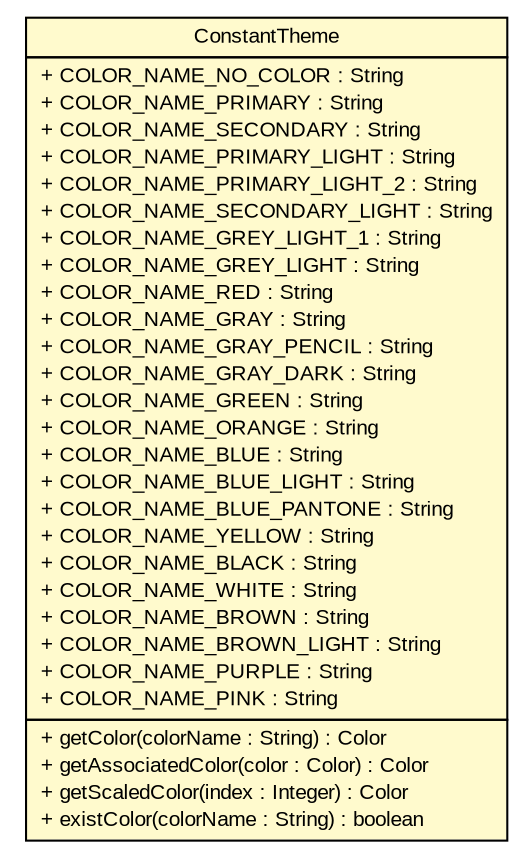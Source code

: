 #!/usr/local/bin/dot
#
# Class diagram 
# Generated by UMLGraph version R5_6-24-gf6e263 (http://www.umlgraph.org/)
#

digraph G {
	edge [fontname="arial",fontsize=10,labelfontname="arial",labelfontsize=10];
	node [fontname="arial",fontsize=10,shape=plaintext];
	nodesep=0.25;
	ranksep=0.5;
	// gov.sandia.cf.parts.theme.ConstantTheme
	c68089 [label=<<table title="gov.sandia.cf.parts.theme.ConstantTheme" border="0" cellborder="1" cellspacing="0" cellpadding="2" port="p" bgcolor="lemonChiffon" href="./ConstantTheme.html">
		<tr><td><table border="0" cellspacing="0" cellpadding="1">
<tr><td align="center" balign="center"> ConstantTheme </td></tr>
		</table></td></tr>
		<tr><td><table border="0" cellspacing="0" cellpadding="1">
<tr><td align="left" balign="left"> + COLOR_NAME_NO_COLOR : String </td></tr>
<tr><td align="left" balign="left"> + COLOR_NAME_PRIMARY : String </td></tr>
<tr><td align="left" balign="left"> + COLOR_NAME_SECONDARY : String </td></tr>
<tr><td align="left" balign="left"> + COLOR_NAME_PRIMARY_LIGHT : String </td></tr>
<tr><td align="left" balign="left"> + COLOR_NAME_PRIMARY_LIGHT_2 : String </td></tr>
<tr><td align="left" balign="left"> + COLOR_NAME_SECONDARY_LIGHT : String </td></tr>
<tr><td align="left" balign="left"> + COLOR_NAME_GREY_LIGHT_1 : String </td></tr>
<tr><td align="left" balign="left"> + COLOR_NAME_GREY_LIGHT : String </td></tr>
<tr><td align="left" balign="left"> + COLOR_NAME_RED : String </td></tr>
<tr><td align="left" balign="left"> + COLOR_NAME_GRAY : String </td></tr>
<tr><td align="left" balign="left"> + COLOR_NAME_GRAY_PENCIL : String </td></tr>
<tr><td align="left" balign="left"> + COLOR_NAME_GRAY_DARK : String </td></tr>
<tr><td align="left" balign="left"> + COLOR_NAME_GREEN : String </td></tr>
<tr><td align="left" balign="left"> + COLOR_NAME_ORANGE : String </td></tr>
<tr><td align="left" balign="left"> + COLOR_NAME_BLUE : String </td></tr>
<tr><td align="left" balign="left"> + COLOR_NAME_BLUE_LIGHT : String </td></tr>
<tr><td align="left" balign="left"> + COLOR_NAME_BLUE_PANTONE : String </td></tr>
<tr><td align="left" balign="left"> + COLOR_NAME_YELLOW : String </td></tr>
<tr><td align="left" balign="left"> + COLOR_NAME_BLACK : String </td></tr>
<tr><td align="left" balign="left"> + COLOR_NAME_WHITE : String </td></tr>
<tr><td align="left" balign="left"> + COLOR_NAME_BROWN : String </td></tr>
<tr><td align="left" balign="left"> + COLOR_NAME_BROWN_LIGHT : String </td></tr>
<tr><td align="left" balign="left"> + COLOR_NAME_PURPLE : String </td></tr>
<tr><td align="left" balign="left"> + COLOR_NAME_PINK : String </td></tr>
		</table></td></tr>
		<tr><td><table border="0" cellspacing="0" cellpadding="1">
<tr><td align="left" balign="left"> + getColor(colorName : String) : Color </td></tr>
<tr><td align="left" balign="left"> + getAssociatedColor(color : Color) : Color </td></tr>
<tr><td align="left" balign="left"> + getScaledColor(index : Integer) : Color </td></tr>
<tr><td align="left" balign="left"> + existColor(colorName : String) : boolean </td></tr>
		</table></td></tr>
		</table>>, URL="./ConstantTheme.html", fontname="arial", fontcolor="black", fontsize=10.0];
}

